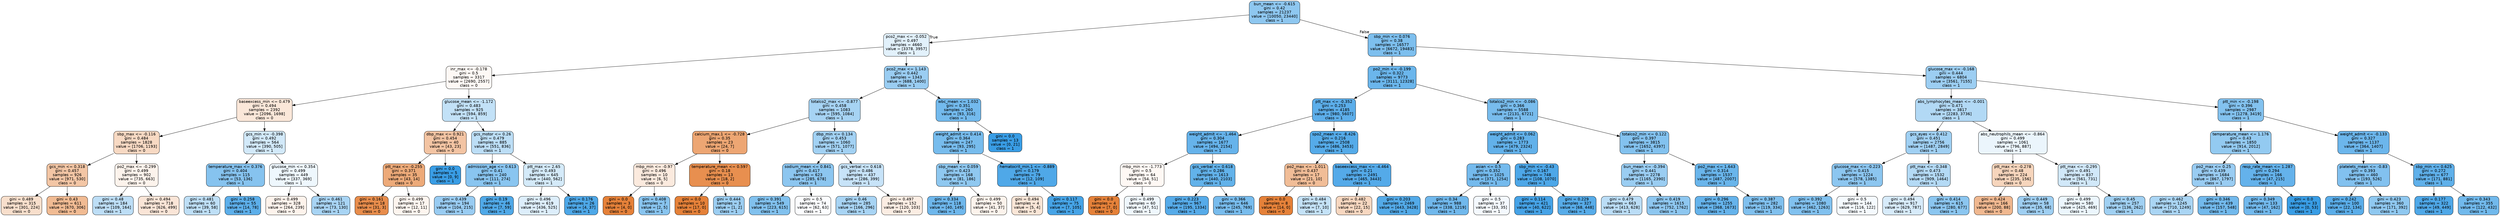 digraph Tree {
node [shape=box, style="filled, rounded", color="black", fontname="helvetica"] ;
edge [fontname="helvetica"] ;
0 [label="bun_mean <= -0.615\ngini = 0.42\nsamples = 21237\nvalue = [10050, 23440]\nclass = 1", fillcolor="#8ec7f0"] ;
1 [label="pco2_max <= -0.052\ngini = 0.497\nsamples = 4660\nvalue = [3378, 3957]\nclass = 1", fillcolor="#e2f1fb"] ;
0 -> 1 [labeldistance=2.5, labelangle=45, headlabel="True"] ;
2 [label="inr_max <= -0.178\ngini = 0.5\nsamples = 3317\nvalue = [2690, 2557]\nclass = 0", fillcolor="#fef9f5"] ;
1 -> 2 ;
3 [label="baseexcess_min <= 0.479\ngini = 0.494\nsamples = 2392\nvalue = [2096, 1698]\nclass = 0", fillcolor="#fae7d9"] ;
2 -> 3 ;
4 [label="sbp_max <= -0.116\ngini = 0.484\nsamples = 1828\nvalue = [1706, 1193]\nclass = 0", fillcolor="#f7d9c3"] ;
3 -> 4 ;
5 [label="gcs_min <= 0.318\ngini = 0.457\nsamples = 926\nvalue = [971, 530]\nclass = 0", fillcolor="#f3c6a5"] ;
4 -> 5 ;
6 [label="gini = 0.489\nsamples = 315\nvalue = [301, 224]\nclass = 0", fillcolor="#f8dfcc"] ;
5 -> 6 ;
7 [label="gini = 0.43\nsamples = 611\nvalue = [670, 306]\nclass = 0", fillcolor="#f1bb93"] ;
5 -> 7 ;
8 [label="po2_max <= -0.299\ngini = 0.499\nsamples = 902\nvalue = [735, 663]\nclass = 0", fillcolor="#fcf3ec"] ;
4 -> 8 ;
9 [label="gini = 0.48\nsamples = 184\nvalue = [109, 164]\nclass = 1", fillcolor="#bddef6"] ;
8 -> 9 ;
10 [label="gini = 0.494\nsamples = 718\nvalue = [626, 499]\nclass = 0", fillcolor="#fae5d7"] ;
8 -> 10 ;
11 [label="gcs_min <= -0.398\ngini = 0.492\nsamples = 564\nvalue = [390, 505]\nclass = 1", fillcolor="#d2e9f9"] ;
3 -> 11 ;
12 [label="temperature_max <= 0.376\ngini = 0.404\nsamples = 115\nvalue = [53, 136]\nclass = 1", fillcolor="#86c3ef"] ;
11 -> 12 ;
13 [label="gini = 0.481\nsamples = 60\nvalue = [39, 58]\nclass = 1", fillcolor="#bedff6"] ;
12 -> 13 ;
14 [label="gini = 0.258\nsamples = 55\nvalue = [14, 78]\nclass = 1", fillcolor="#5dafea"] ;
12 -> 14 ;
15 [label="glucose_min <= 0.354\ngini = 0.499\nsamples = 449\nvalue = [337, 369]\nclass = 1", fillcolor="#eef7fd"] ;
11 -> 15 ;
16 [label="gini = 0.499\nsamples = 328\nvalue = [264, 239]\nclass = 0", fillcolor="#fdf3ec"] ;
15 -> 16 ;
17 [label="gini = 0.461\nsamples = 121\nvalue = [73, 130]\nclass = 1", fillcolor="#a8d4f4"] ;
15 -> 17 ;
18 [label="glucose_mean <= -1.172\ngini = 0.483\nsamples = 925\nvalue = [594, 859]\nclass = 1", fillcolor="#c2e1f7"] ;
2 -> 18 ;
19 [label="dbp_max <= 0.921\ngini = 0.454\nsamples = 40\nvalue = [43, 23]\nclass = 0", fillcolor="#f3c4a3"] ;
18 -> 19 ;
20 [label="ptt_max <= -0.255\ngini = 0.371\nsamples = 35\nvalue = [43, 14]\nclass = 0", fillcolor="#edaa79"] ;
19 -> 20 ;
21 [label="gini = 0.161\nsamples = 18\nvalue = [31, 3]\nclass = 0", fillcolor="#e88d4c"] ;
20 -> 21 ;
22 [label="gini = 0.499\nsamples = 17\nvalue = [12, 11]\nclass = 0", fillcolor="#fdf5ef"] ;
20 -> 22 ;
23 [label="gini = 0.0\nsamples = 5\nvalue = [0, 9]\nclass = 1", fillcolor="#399de5"] ;
19 -> 23 ;
24 [label="gcs_motor <= 0.26\ngini = 0.479\nsamples = 885\nvalue = [551, 836]\nclass = 1", fillcolor="#bcdef6"] ;
18 -> 24 ;
25 [label="admission_age <= 0.613\ngini = 0.41\nsamples = 240\nvalue = [111, 274]\nclass = 1", fillcolor="#89c5f0"] ;
24 -> 25 ;
26 [label="gini = 0.439\nsamples = 194\nvalue = [104, 215]\nclass = 1", fillcolor="#99ccf2"] ;
25 -> 26 ;
27 [label="gini = 0.19\nsamples = 46\nvalue = [7, 59]\nclass = 1", fillcolor="#50a9e8"] ;
25 -> 27 ;
28 [label="ptt_max <= 2.65\ngini = 0.493\nsamples = 645\nvalue = [440, 562]\nclass = 1", fillcolor="#d4eaf9"] ;
24 -> 28 ;
29 [label="gini = 0.496\nsamples = 619\nvalue = [436, 525]\nclass = 1", fillcolor="#ddeefb"] ;
28 -> 29 ;
30 [label="gini = 0.176\nsamples = 26\nvalue = [4, 37]\nclass = 1", fillcolor="#4ea8e8"] ;
28 -> 30 ;
31 [label="pco2_max <= 1.143\ngini = 0.442\nsamples = 1343\nvalue = [688, 1400]\nclass = 1", fillcolor="#9acdf2"] ;
1 -> 31 ;
32 [label="totalco2_max <= -0.877\ngini = 0.458\nsamples = 1083\nvalue = [595, 1084]\nclass = 1", fillcolor="#a6d3f3"] ;
31 -> 32 ;
33 [label="calcium_max.1 <= -0.728\ngini = 0.35\nsamples = 23\nvalue = [24, 7]\nclass = 0", fillcolor="#eda673"] ;
32 -> 33 ;
34 [label="mbp_min <= -0.97\ngini = 0.496\nsamples = 10\nvalue = [6, 5]\nclass = 0", fillcolor="#fbeade"] ;
33 -> 34 ;
35 [label="gini = 0.0\nsamples = 3\nvalue = [4, 0]\nclass = 0", fillcolor="#e58139"] ;
34 -> 35 ;
36 [label="gini = 0.408\nsamples = 7\nvalue = [2, 5]\nclass = 1", fillcolor="#88c4ef"] ;
34 -> 36 ;
37 [label="temperature_mean <= 0.597\ngini = 0.18\nsamples = 13\nvalue = [18, 2]\nclass = 0", fillcolor="#e88f4f"] ;
33 -> 37 ;
38 [label="gini = 0.0\nsamples = 10\nvalue = [17, 0]\nclass = 0", fillcolor="#e58139"] ;
37 -> 38 ;
39 [label="gini = 0.444\nsamples = 3\nvalue = [1, 2]\nclass = 1", fillcolor="#9ccef2"] ;
37 -> 39 ;
40 [label="dbp_min <= 0.134\ngini = 0.453\nsamples = 1060\nvalue = [571, 1077]\nclass = 1", fillcolor="#a2d1f3"] ;
32 -> 40 ;
41 [label="sodium_mean <= 0.841\ngini = 0.417\nsamples = 623\nvalue = [285, 678]\nclass = 1", fillcolor="#8cc6f0"] ;
40 -> 41 ;
42 [label="gini = 0.391\nsamples = 549\nvalue = [223, 615]\nclass = 1", fillcolor="#81c1ee"] ;
41 -> 42 ;
43 [label="gini = 0.5\nsamples = 74\nvalue = [62, 63]\nclass = 1", fillcolor="#fcfdff"] ;
41 -> 43 ;
44 [label="gcs_verbal <= 0.618\ngini = 0.486\nsamples = 437\nvalue = [286, 399]\nclass = 1", fillcolor="#c7e3f8"] ;
40 -> 44 ;
45 [label="gini = 0.46\nsamples = 285\nvalue = [166, 296]\nclass = 1", fillcolor="#a8d4f4"] ;
44 -> 45 ;
46 [label="gini = 0.497\nsamples = 152\nvalue = [120, 103]\nclass = 0", fillcolor="#fbede3"] ;
44 -> 46 ;
47 [label="wbc_mean <= 1.032\ngini = 0.351\nsamples = 260\nvalue = [93, 316]\nclass = 1", fillcolor="#73baed"] ;
31 -> 47 ;
48 [label="weight_admit <= 0.414\ngini = 0.364\nsamples = 247\nvalue = [93, 295]\nclass = 1", fillcolor="#77bced"] ;
47 -> 48 ;
49 [label="sbp_mean <= 0.059\ngini = 0.423\nsamples = 168\nvalue = [81, 186]\nclass = 1", fillcolor="#8fc8f0"] ;
48 -> 49 ;
50 [label="gini = 0.334\nsamples = 118\nvalue = [40, 149]\nclass = 1", fillcolor="#6eb7ec"] ;
49 -> 50 ;
51 [label="gini = 0.499\nsamples = 50\nvalue = [41, 37]\nclass = 0", fillcolor="#fcf3ec"] ;
49 -> 51 ;
52 [label="hematocrit_min.1 <= -0.889\ngini = 0.179\nsamples = 79\nvalue = [12, 109]\nclass = 1", fillcolor="#4fa8e8"] ;
48 -> 52 ;
53 [label="gini = 0.494\nsamples = 4\nvalue = [5, 4]\nclass = 0", fillcolor="#fae6d7"] ;
52 -> 53 ;
54 [label="gini = 0.117\nsamples = 75\nvalue = [7, 105]\nclass = 1", fillcolor="#46a4e7"] ;
52 -> 54 ;
55 [label="gini = 0.0\nsamples = 13\nvalue = [0, 21]\nclass = 1", fillcolor="#399de5"] ;
47 -> 55 ;
56 [label="sbp_min <= 0.076\ngini = 0.38\nsamples = 16577\nvalue = [6672, 19483]\nclass = 1", fillcolor="#7dbfee"] ;
0 -> 56 [labeldistance=2.5, labelangle=-45, headlabel="False"] ;
57 [label="po2_min <= -0.199\ngini = 0.322\nsamples = 9773\nvalue = [3111, 12328]\nclass = 1", fillcolor="#6bb6ec"] ;
56 -> 57 ;
58 [label="ptt_max <= -0.352\ngini = 0.253\nsamples = 4185\nvalue = [980, 5607]\nclass = 1", fillcolor="#5caeea"] ;
57 -> 58 ;
59 [label="weight_admit <= -1.464\ngini = 0.304\nsamples = 1677\nvalue = [494, 2154]\nclass = 1", fillcolor="#66b3eb"] ;
58 -> 59 ;
60 [label="mbp_min <= -1.773\ngini = 0.5\nsamples = 64\nvalue = [54, 51]\nclass = 0", fillcolor="#fef8f4"] ;
59 -> 60 ;
61 [label="gini = 0.0\nsamples = 4\nvalue = [7, 0]\nclass = 0", fillcolor="#e58139"] ;
60 -> 61 ;
62 [label="gini = 0.499\nsamples = 60\nvalue = [47, 51]\nclass = 1", fillcolor="#eff7fd"] ;
60 -> 62 ;
63 [label="gcs_verbal <= 0.618\ngini = 0.286\nsamples = 1613\nvalue = [440, 2103]\nclass = 1", fillcolor="#62b2ea"] ;
59 -> 63 ;
64 [label="gini = 0.223\nsamples = 967\nvalue = [195, 1334]\nclass = 1", fillcolor="#56abe9"] ;
63 -> 64 ;
65 [label="gini = 0.366\nsamples = 646\nvalue = [245, 769]\nclass = 1", fillcolor="#78bced"] ;
63 -> 65 ;
66 [label="spo2_mean <= -8.426\ngini = 0.216\nsamples = 2508\nvalue = [486, 3453]\nclass = 1", fillcolor="#55abe9"] ;
58 -> 66 ;
67 [label="po2_max <= -1.011\ngini = 0.437\nsamples = 17\nvalue = [21, 10]\nclass = 0", fillcolor="#f1bd97"] ;
66 -> 67 ;
68 [label="gini = 0.0\nsamples = 8\nvalue = [14, 0]\nclass = 0", fillcolor="#e58139"] ;
67 -> 68 ;
69 [label="gini = 0.484\nsamples = 9\nvalue = [7, 10]\nclass = 1", fillcolor="#c4e2f7"] ;
67 -> 69 ;
70 [label="baseexcess_max <= -4.464\ngini = 0.21\nsamples = 2491\nvalue = [465, 3443]\nclass = 1", fillcolor="#54aae9"] ;
66 -> 70 ;
71 [label="gini = 0.482\nsamples = 22\nvalue = [22, 15]\nclass = 0", fillcolor="#f7d7c0"] ;
70 -> 71 ;
72 [label="gini = 0.203\nsamples = 2469\nvalue = [443, 3428]\nclass = 1", fillcolor="#53aae8"] ;
70 -> 72 ;
73 [label="totalco2_min <= -0.086\ngini = 0.366\nsamples = 5588\nvalue = [2131, 6721]\nclass = 1", fillcolor="#78bced"] ;
57 -> 73 ;
74 [label="weight_admit <= 0.062\ngini = 0.283\nsamples = 1773\nvalue = [479, 2324]\nclass = 1", fillcolor="#62b1ea"] ;
73 -> 74 ;
75 [label="asian <= 0.5\ngini = 0.352\nsamples = 1025\nvalue = [371, 1254]\nclass = 1", fillcolor="#74baed"] ;
74 -> 75 ;
76 [label="gini = 0.34\nsamples = 988\nvalue = [338, 1219]\nclass = 1", fillcolor="#70b8ec"] ;
75 -> 76 ;
77 [label="gini = 0.5\nsamples = 37\nvalue = [33, 35]\nclass = 1", fillcolor="#f4f9fe"] ;
75 -> 77 ;
78 [label="sbp_min <= -0.43\ngini = 0.167\nsamples = 748\nvalue = [108, 1070]\nclass = 1", fillcolor="#4da7e8"] ;
74 -> 78 ;
79 [label="gini = 0.114\nsamples = 421\nvalue = [40, 622]\nclass = 1", fillcolor="#46a3e7"] ;
78 -> 79 ;
80 [label="gini = 0.229\nsamples = 327\nvalue = [68, 448]\nclass = 1", fillcolor="#57ace9"] ;
78 -> 80 ;
81 [label="totalco2_min <= 0.122\ngini = 0.397\nsamples = 3815\nvalue = [1652, 4397]\nclass = 1", fillcolor="#83c2ef"] ;
73 -> 81 ;
82 [label="bun_mean <= -0.394\ngini = 0.441\nsamples = 2278\nvalue = [1165, 2390]\nclass = 1", fillcolor="#9acdf2"] ;
81 -> 82 ;
83 [label="gini = 0.479\nsamples = 663\nvalue = [413, 628]\nclass = 1", fillcolor="#bbddf6"] ;
82 -> 83 ;
84 [label="gini = 0.419\nsamples = 1615\nvalue = [752, 1762]\nclass = 1", fillcolor="#8ec7f0"] ;
82 -> 84 ;
85 [label="po2_max <= 1.643\ngini = 0.314\nsamples = 1537\nvalue = [487, 2007]\nclass = 1", fillcolor="#69b5eb"] ;
81 -> 85 ;
86 [label="gini = 0.296\nsamples = 1255\nvalue = [368, 1673]\nclass = 1", fillcolor="#65b3eb"] ;
85 -> 86 ;
87 [label="gini = 0.387\nsamples = 282\nvalue = [119, 334]\nclass = 1", fillcolor="#80c0ee"] ;
85 -> 87 ;
88 [label="glucose_max <= -0.168\ngini = 0.444\nsamples = 6804\nvalue = [3561, 7155]\nclass = 1", fillcolor="#9ccef2"] ;
56 -> 88 ;
89 [label="abs_lymphocytes_mean <= -0.001\ngini = 0.471\nsamples = 3817\nvalue = [2283, 3736]\nclass = 1", fillcolor="#b2d9f5"] ;
88 -> 89 ;
90 [label="gcs_eyes <= 0.412\ngini = 0.451\nsamples = 2756\nvalue = [1487, 2849]\nclass = 1", fillcolor="#a0d0f3"] ;
89 -> 90 ;
91 [label="glucose_max <= -0.223\ngini = 0.415\nsamples = 1224\nvalue = [578, 1385]\nclass = 1", fillcolor="#8cc6f0"] ;
90 -> 91 ;
92 [label="gini = 0.392\nsamples = 1080\nvalue = [462, 1263]\nclass = 1", fillcolor="#81c1ef"] ;
91 -> 92 ;
93 [label="gini = 0.5\nsamples = 144\nvalue = [116, 122]\nclass = 1", fillcolor="#f5fafe"] ;
91 -> 93 ;
94 [label="ptt_max <= -0.348\ngini = 0.473\nsamples = 1532\nvalue = [909, 1464]\nclass = 1", fillcolor="#b4daf5"] ;
90 -> 94 ;
95 [label="gini = 0.494\nsamples = 917\nvalue = [629, 787]\nclass = 1", fillcolor="#d7ebfa"] ;
94 -> 95 ;
96 [label="gini = 0.414\nsamples = 615\nvalue = [280, 677]\nclass = 1", fillcolor="#8bc6f0"] ;
94 -> 96 ;
97 [label="abs_neutrophils_mean <= -0.864\ngini = 0.499\nsamples = 1061\nvalue = [796, 887]\nclass = 1", fillcolor="#ebf5fc"] ;
89 -> 97 ;
98 [label="ptt_max <= -0.278\ngini = 0.48\nsamples = 224\nvalue = [235, 156]\nclass = 0", fillcolor="#f6d5bc"] ;
97 -> 98 ;
99 [label="gini = 0.424\nsamples = 166\nvalue = [200, 88]\nclass = 0", fillcolor="#f0b890"] ;
98 -> 99 ;
100 [label="gini = 0.449\nsamples = 58\nvalue = [35, 68]\nclass = 1", fillcolor="#9fcff2"] ;
98 -> 100 ;
101 [label="ptt_max <= -0.295\ngini = 0.491\nsamples = 837\nvalue = [561, 731]\nclass = 1", fillcolor="#d1e8f9"] ;
97 -> 101 ;
102 [label="gini = 0.499\nsamples = 580\nvalue = [425, 469]\nclass = 1", fillcolor="#ecf6fd"] ;
101 -> 102 ;
103 [label="gini = 0.45\nsamples = 257\nvalue = [136, 262]\nclass = 1", fillcolor="#a0d0f2"] ;
101 -> 103 ;
104 [label="ptt_min <= -0.198\ngini = 0.396\nsamples = 2987\nvalue = [1278, 3419]\nclass = 1", fillcolor="#83c2ef"] ;
88 -> 104 ;
105 [label="temperature_mean <= 1.176\ngini = 0.43\nsamples = 1850\nvalue = [914, 2012]\nclass = 1", fillcolor="#93caf1"] ;
104 -> 105 ;
106 [label="po2_max <= 0.25\ngini = 0.439\nsamples = 1684\nvalue = [867, 1797]\nclass = 1", fillcolor="#99ccf2"] ;
105 -> 106 ;
107 [label="gini = 0.462\nsamples = 1245\nvalue = [710, 1249]\nclass = 1", fillcolor="#aad5f4"] ;
106 -> 107 ;
108 [label="gini = 0.346\nsamples = 439\nvalue = [157, 548]\nclass = 1", fillcolor="#72b9ec"] ;
106 -> 108 ;
109 [label="resp_rate_mean <= 1.287\ngini = 0.294\nsamples = 166\nvalue = [47, 215]\nclass = 1", fillcolor="#64b2eb"] ;
105 -> 109 ;
110 [label="gini = 0.349\nsamples = 133\nvalue = [47, 162]\nclass = 1", fillcolor="#72b9ed"] ;
109 -> 110 ;
111 [label="gini = 0.0\nsamples = 33\nvalue = [0, 53]\nclass = 1", fillcolor="#399de5"] ;
109 -> 111 ;
112 [label="weight_admit <= -0.133\ngini = 0.327\nsamples = 1137\nvalue = [364, 1407]\nclass = 1", fillcolor="#6cb6ec"] ;
104 -> 112 ;
113 [label="platelets_mean <= -0.83\ngini = 0.393\nsamples = 460\nvalue = [193, 526]\nclass = 1", fillcolor="#82c1ef"] ;
112 -> 113 ;
114 [label="gini = 0.242\nsamples = 100\nvalue = [22, 134]\nclass = 1", fillcolor="#5aade9"] ;
113 -> 114 ;
115 [label="gini = 0.423\nsamples = 360\nvalue = [171, 392]\nclass = 1", fillcolor="#8fc8f0"] ;
113 -> 115 ;
116 [label="sbp_min <= 0.625\ngini = 0.272\nsamples = 677\nvalue = [171, 881]\nclass = 1", fillcolor="#5fb0ea"] ;
112 -> 116 ;
117 [label="gini = 0.177\nsamples = 322\nvalue = [49, 449]\nclass = 1", fillcolor="#4fa8e8"] ;
116 -> 117 ;
118 [label="gini = 0.343\nsamples = 355\nvalue = [122, 432]\nclass = 1", fillcolor="#71b9ec"] ;
116 -> 118 ;
}